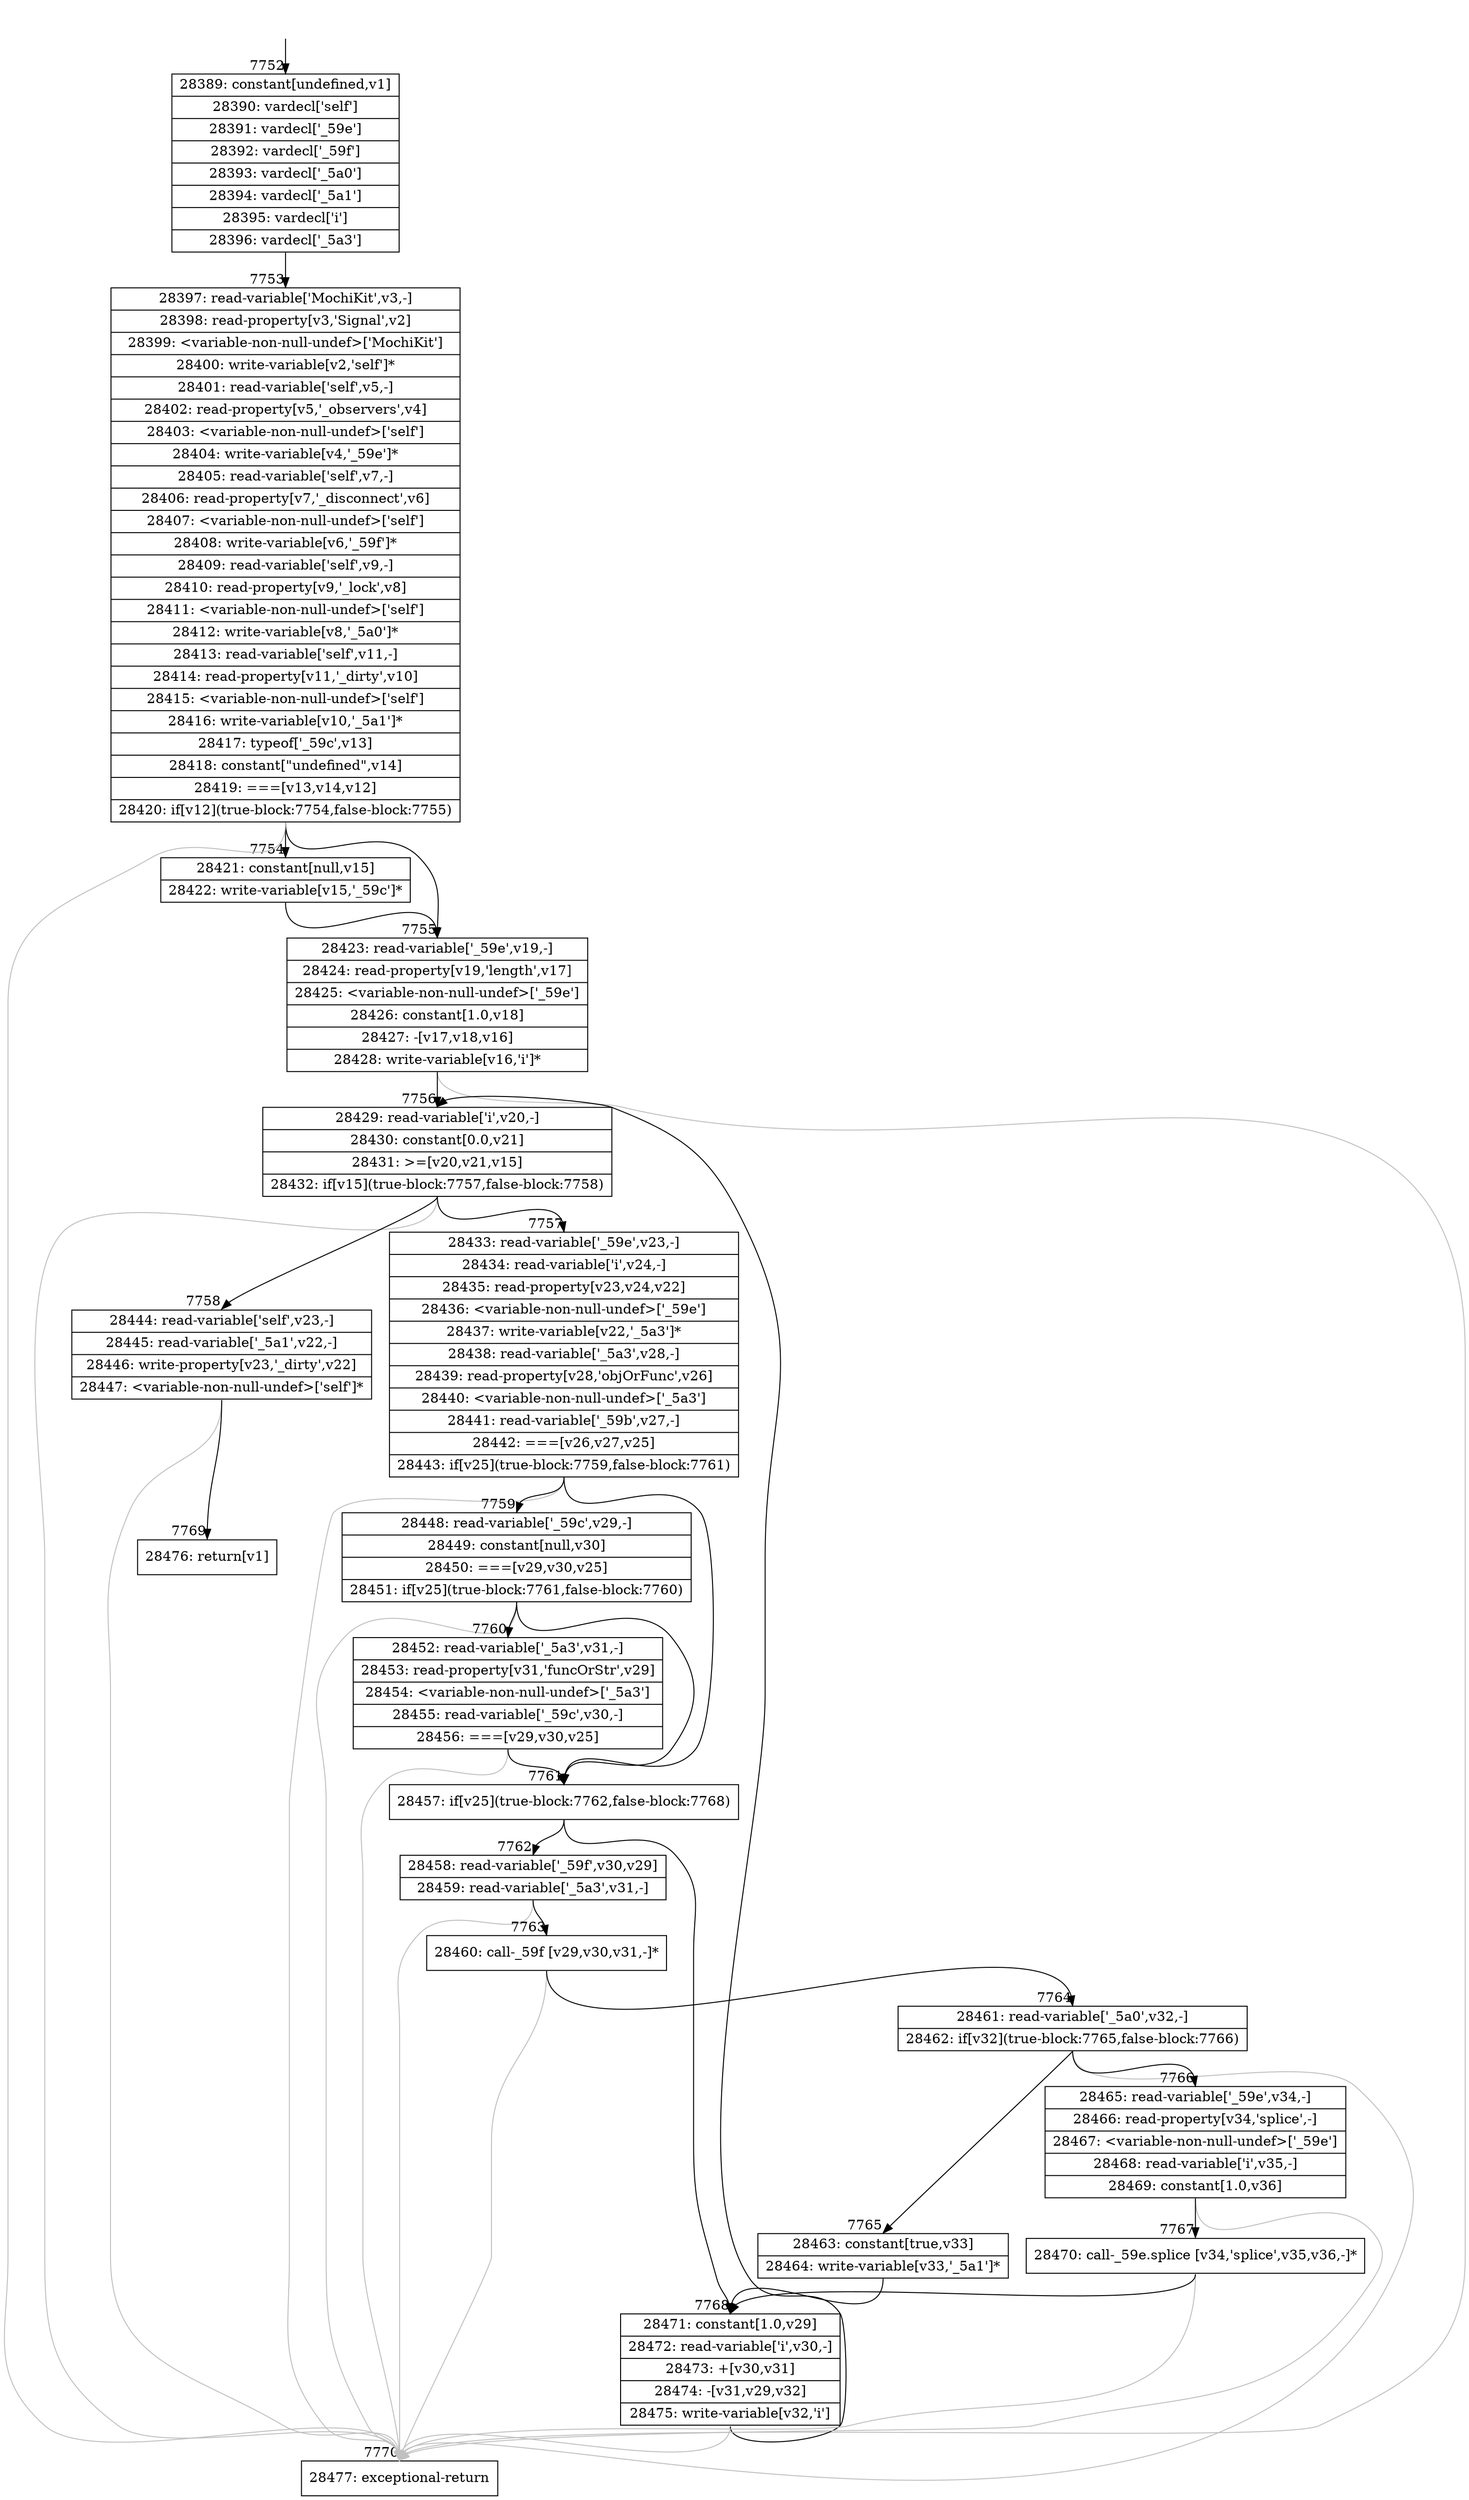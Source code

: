 digraph {
rankdir="TD"
BB_entry510[shape=none,label=""];
BB_entry510 -> BB7752 [tailport=s, headport=n, headlabel="    7752"]
BB7752 [shape=record label="{28389: constant[undefined,v1]|28390: vardecl['self']|28391: vardecl['_59e']|28392: vardecl['_59f']|28393: vardecl['_5a0']|28394: vardecl['_5a1']|28395: vardecl['i']|28396: vardecl['_5a3']}" ] 
BB7752 -> BB7753 [tailport=s, headport=n, headlabel="      7753"]
BB7753 [shape=record label="{28397: read-variable['MochiKit',v3,-]|28398: read-property[v3,'Signal',v2]|28399: \<variable-non-null-undef\>['MochiKit']|28400: write-variable[v2,'self']*|28401: read-variable['self',v5,-]|28402: read-property[v5,'_observers',v4]|28403: \<variable-non-null-undef\>['self']|28404: write-variable[v4,'_59e']*|28405: read-variable['self',v7,-]|28406: read-property[v7,'_disconnect',v6]|28407: \<variable-non-null-undef\>['self']|28408: write-variable[v6,'_59f']*|28409: read-variable['self',v9,-]|28410: read-property[v9,'_lock',v8]|28411: \<variable-non-null-undef\>['self']|28412: write-variable[v8,'_5a0']*|28413: read-variable['self',v11,-]|28414: read-property[v11,'_dirty',v10]|28415: \<variable-non-null-undef\>['self']|28416: write-variable[v10,'_5a1']*|28417: typeof['_59c',v13]|28418: constant[\"undefined\",v14]|28419: ===[v13,v14,v12]|28420: if[v12](true-block:7754,false-block:7755)}" ] 
BB7753 -> BB7754 [tailport=s, headport=n, headlabel="      7754"]
BB7753 -> BB7755 [tailport=s, headport=n, headlabel="      7755"]
BB7753 -> BB7770 [tailport=s, headport=n, color=gray, headlabel="      7770"]
BB7754 [shape=record label="{28421: constant[null,v15]|28422: write-variable[v15,'_59c']*}" ] 
BB7754 -> BB7755 [tailport=s, headport=n]
BB7755 [shape=record label="{28423: read-variable['_59e',v19,-]|28424: read-property[v19,'length',v17]|28425: \<variable-non-null-undef\>['_59e']|28426: constant[1.0,v18]|28427: -[v17,v18,v16]|28428: write-variable[v16,'i']*}" ] 
BB7755 -> BB7756 [tailport=s, headport=n, headlabel="      7756"]
BB7755 -> BB7770 [tailport=s, headport=n, color=gray]
BB7756 [shape=record label="{28429: read-variable['i',v20,-]|28430: constant[0.0,v21]|28431: \>=[v20,v21,v15]|28432: if[v15](true-block:7757,false-block:7758)}" ] 
BB7756 -> BB7757 [tailport=s, headport=n, headlabel="      7757"]
BB7756 -> BB7758 [tailport=s, headport=n, headlabel="      7758"]
BB7756 -> BB7770 [tailport=s, headport=n, color=gray]
BB7757 [shape=record label="{28433: read-variable['_59e',v23,-]|28434: read-variable['i',v24,-]|28435: read-property[v23,v24,v22]|28436: \<variable-non-null-undef\>['_59e']|28437: write-variable[v22,'_5a3']*|28438: read-variable['_5a3',v28,-]|28439: read-property[v28,'objOrFunc',v26]|28440: \<variable-non-null-undef\>['_5a3']|28441: read-variable['_59b',v27,-]|28442: ===[v26,v27,v25]|28443: if[v25](true-block:7759,false-block:7761)}" ] 
BB7757 -> BB7761 [tailport=s, headport=n, headlabel="      7761"]
BB7757 -> BB7759 [tailport=s, headport=n, headlabel="      7759"]
BB7757 -> BB7770 [tailport=s, headport=n, color=gray]
BB7758 [shape=record label="{28444: read-variable['self',v23,-]|28445: read-variable['_5a1',v22,-]|28446: write-property[v23,'_dirty',v22]|28447: \<variable-non-null-undef\>['self']*}" ] 
BB7758 -> BB7769 [tailport=s, headport=n, headlabel="      7769"]
BB7758 -> BB7770 [tailport=s, headport=n, color=gray]
BB7759 [shape=record label="{28448: read-variable['_59c',v29,-]|28449: constant[null,v30]|28450: ===[v29,v30,v25]|28451: if[v25](true-block:7761,false-block:7760)}" ] 
BB7759 -> BB7761 [tailport=s, headport=n]
BB7759 -> BB7760 [tailport=s, headport=n, headlabel="      7760"]
BB7759 -> BB7770 [tailport=s, headport=n, color=gray]
BB7760 [shape=record label="{28452: read-variable['_5a3',v31,-]|28453: read-property[v31,'funcOrStr',v29]|28454: \<variable-non-null-undef\>['_5a3']|28455: read-variable['_59c',v30,-]|28456: ===[v29,v30,v25]}" ] 
BB7760 -> BB7761 [tailport=s, headport=n]
BB7760 -> BB7770 [tailport=s, headport=n, color=gray]
BB7761 [shape=record label="{28457: if[v25](true-block:7762,false-block:7768)}" ] 
BB7761 -> BB7762 [tailport=s, headport=n, headlabel="      7762"]
BB7761 -> BB7768 [tailport=s, headport=n, headlabel="      7768"]
BB7762 [shape=record label="{28458: read-variable['_59f',v30,v29]|28459: read-variable['_5a3',v31,-]}" ] 
BB7762 -> BB7763 [tailport=s, headport=n, headlabel="      7763"]
BB7762 -> BB7770 [tailport=s, headport=n, color=gray]
BB7763 [shape=record label="{28460: call-_59f [v29,v30,v31,-]*}" ] 
BB7763 -> BB7764 [tailport=s, headport=n, headlabel="      7764"]
BB7763 -> BB7770 [tailport=s, headport=n, color=gray]
BB7764 [shape=record label="{28461: read-variable['_5a0',v32,-]|28462: if[v32](true-block:7765,false-block:7766)}" ] 
BB7764 -> BB7765 [tailport=s, headport=n, headlabel="      7765"]
BB7764 -> BB7766 [tailport=s, headport=n, headlabel="      7766"]
BB7764 -> BB7770 [tailport=s, headport=n, color=gray]
BB7765 [shape=record label="{28463: constant[true,v33]|28464: write-variable[v33,'_5a1']*}" ] 
BB7765 -> BB7768 [tailport=s, headport=n]
BB7766 [shape=record label="{28465: read-variable['_59e',v34,-]|28466: read-property[v34,'splice',-]|28467: \<variable-non-null-undef\>['_59e']|28468: read-variable['i',v35,-]|28469: constant[1.0,v36]}" ] 
BB7766 -> BB7767 [tailport=s, headport=n, headlabel="      7767"]
BB7766 -> BB7770 [tailport=s, headport=n, color=gray]
BB7767 [shape=record label="{28470: call-_59e.splice [v34,'splice',v35,v36,-]*}" ] 
BB7767 -> BB7768 [tailport=s, headport=n]
BB7767 -> BB7770 [tailport=s, headport=n, color=gray]
BB7768 [shape=record label="{28471: constant[1.0,v29]|28472: read-variable['i',v30,-]|28473: +[v30,v31]|28474: -[v31,v29,v32]|28475: write-variable[v32,'i']}" ] 
BB7768 -> BB7756 [tailport=s, headport=n]
BB7768 -> BB7770 [tailport=s, headport=n, color=gray]
BB7769 [shape=record label="{28476: return[v1]}" ] 
BB7770 [shape=record label="{28477: exceptional-return}" ] 
//#$~ 5512
}
